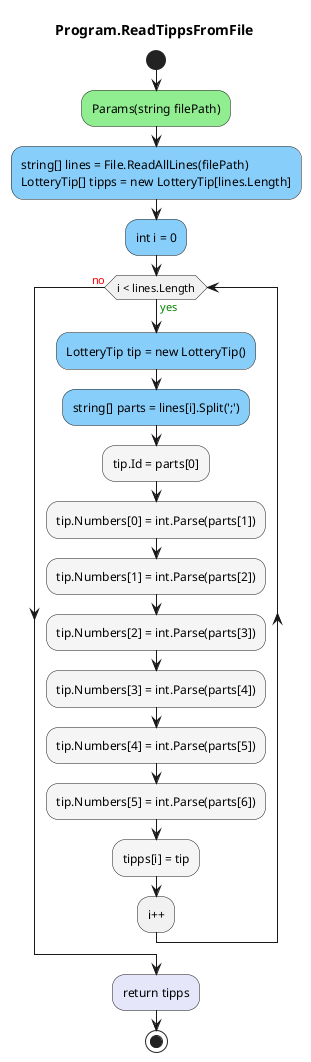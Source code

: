 @startuml Program.ReadTippsFromFile
title Program.ReadTippsFromFile
start
#LightGreen:Params(string filePath);
#LightSkyBlue:string[] lines = File.ReadAllLines(filePath)
LotteryTip[] tipps = new LotteryTip[lines.Length];
#LightSkyBlue:int i = 0;
while (i < lines.Length) is (<color:green>yes)
    #LightSkyBlue:LotteryTip tip = new LotteryTip();
    #LightSkyBlue:string[] parts = lines[i].Split(';');
    #WhiteSmoke:tip.Id = parts[0];
    #WhiteSmoke:tip.Numbers[0] = int.Parse(parts[1]);
    #WhiteSmoke:tip.Numbers[1] = int.Parse(parts[2]);
    #WhiteSmoke:tip.Numbers[2] = int.Parse(parts[3]);
    #WhiteSmoke:tip.Numbers[3] = int.Parse(parts[4]);
    #WhiteSmoke:tip.Numbers[4] = int.Parse(parts[5]);
    #WhiteSmoke:tip.Numbers[5] = int.Parse(parts[6]);
    #WhiteSmoke:tipps[i] = tip;
:i++;
endwhile (<color:red>no)
#Lavender:return tipps;
stop
@enduml
